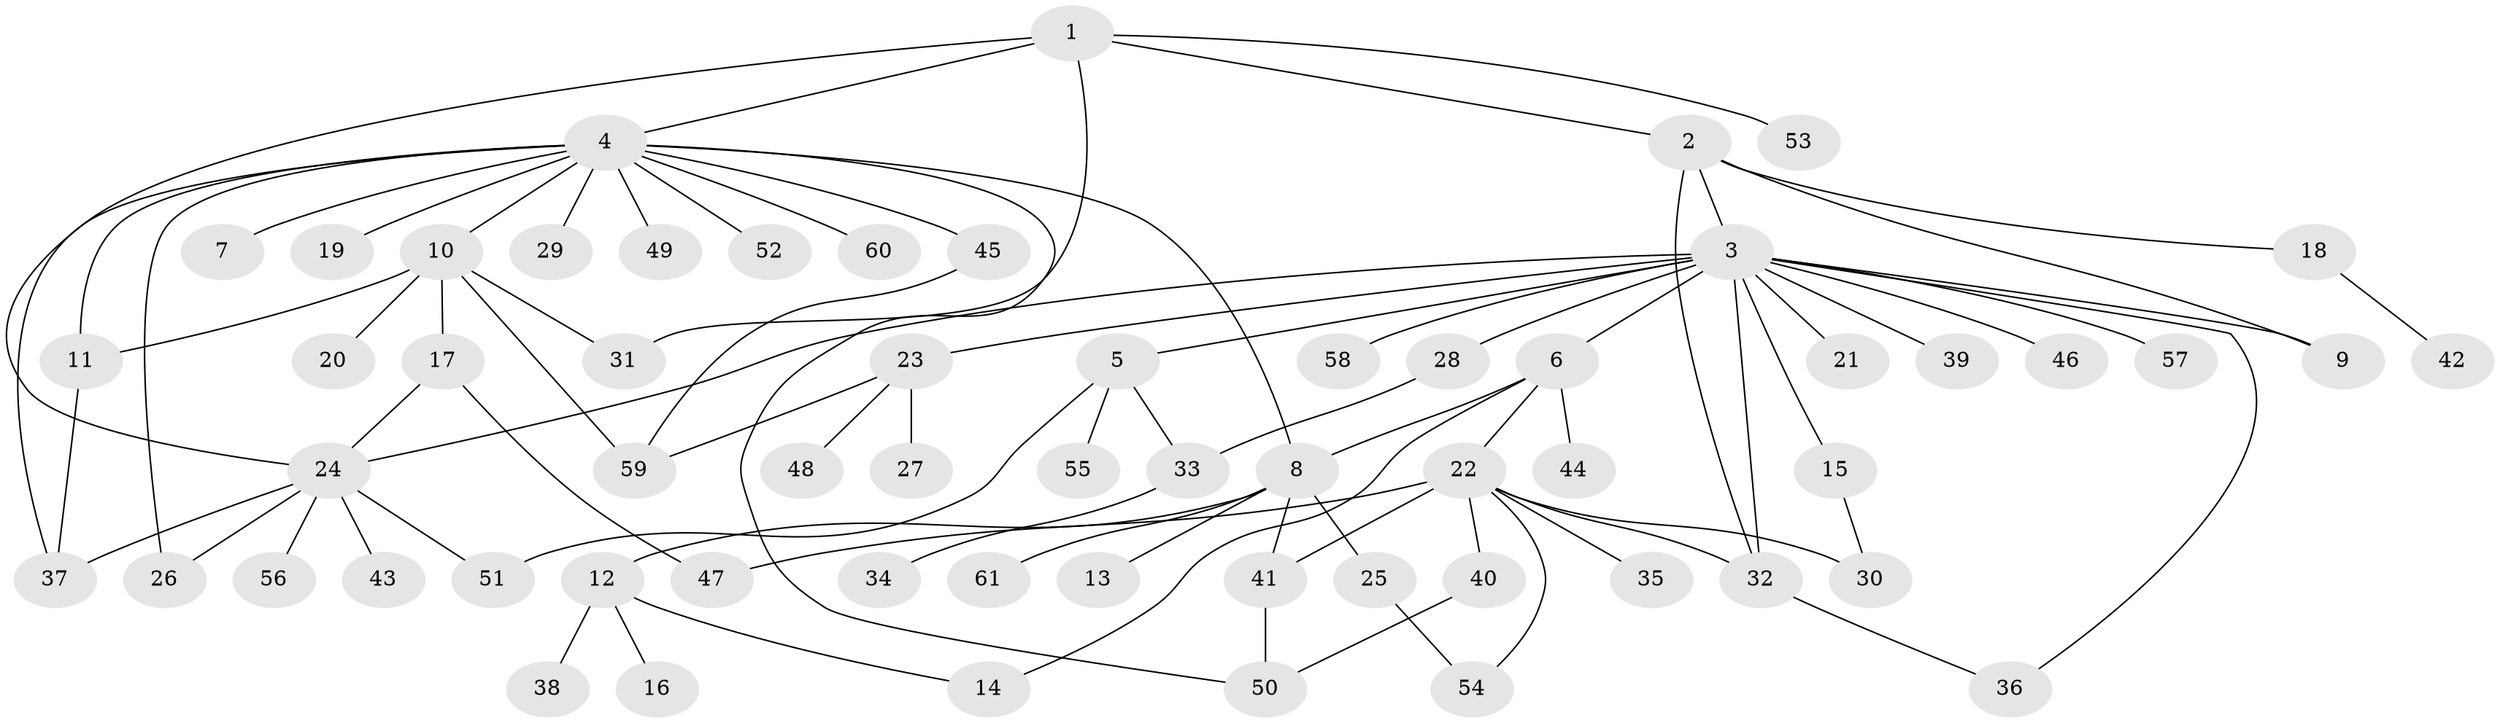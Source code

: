 // Generated by graph-tools (version 1.1) at 2025/35/03/09/25 02:35:45]
// undirected, 61 vertices, 83 edges
graph export_dot {
graph [start="1"]
  node [color=gray90,style=filled];
  1;
  2;
  3;
  4;
  5;
  6;
  7;
  8;
  9;
  10;
  11;
  12;
  13;
  14;
  15;
  16;
  17;
  18;
  19;
  20;
  21;
  22;
  23;
  24;
  25;
  26;
  27;
  28;
  29;
  30;
  31;
  32;
  33;
  34;
  35;
  36;
  37;
  38;
  39;
  40;
  41;
  42;
  43;
  44;
  45;
  46;
  47;
  48;
  49;
  50;
  51;
  52;
  53;
  54;
  55;
  56;
  57;
  58;
  59;
  60;
  61;
  1 -- 2;
  1 -- 4;
  1 -- 24;
  1 -- 31;
  1 -- 53;
  2 -- 3;
  2 -- 9;
  2 -- 18;
  2 -- 32;
  3 -- 5;
  3 -- 6;
  3 -- 9;
  3 -- 15;
  3 -- 21;
  3 -- 23;
  3 -- 24;
  3 -- 28;
  3 -- 32;
  3 -- 36;
  3 -- 39;
  3 -- 46;
  3 -- 57;
  3 -- 58;
  4 -- 7;
  4 -- 8;
  4 -- 10;
  4 -- 11;
  4 -- 19;
  4 -- 26;
  4 -- 29;
  4 -- 37;
  4 -- 45;
  4 -- 49;
  4 -- 50;
  4 -- 52;
  4 -- 60;
  5 -- 33;
  5 -- 51;
  5 -- 55;
  6 -- 8;
  6 -- 14;
  6 -- 22;
  6 -- 44;
  8 -- 12;
  8 -- 13;
  8 -- 25;
  8 -- 41;
  8 -- 61;
  10 -- 11;
  10 -- 17;
  10 -- 20;
  10 -- 31;
  10 -- 59;
  11 -- 37;
  12 -- 14;
  12 -- 16;
  12 -- 38;
  15 -- 30;
  17 -- 24;
  17 -- 47;
  18 -- 42;
  22 -- 30;
  22 -- 32;
  22 -- 35;
  22 -- 40;
  22 -- 41;
  22 -- 47;
  22 -- 54;
  23 -- 27;
  23 -- 48;
  23 -- 59;
  24 -- 26;
  24 -- 37;
  24 -- 43;
  24 -- 51;
  24 -- 56;
  25 -- 54;
  28 -- 33;
  32 -- 36;
  33 -- 34;
  40 -- 50;
  41 -- 50;
  45 -- 59;
}
